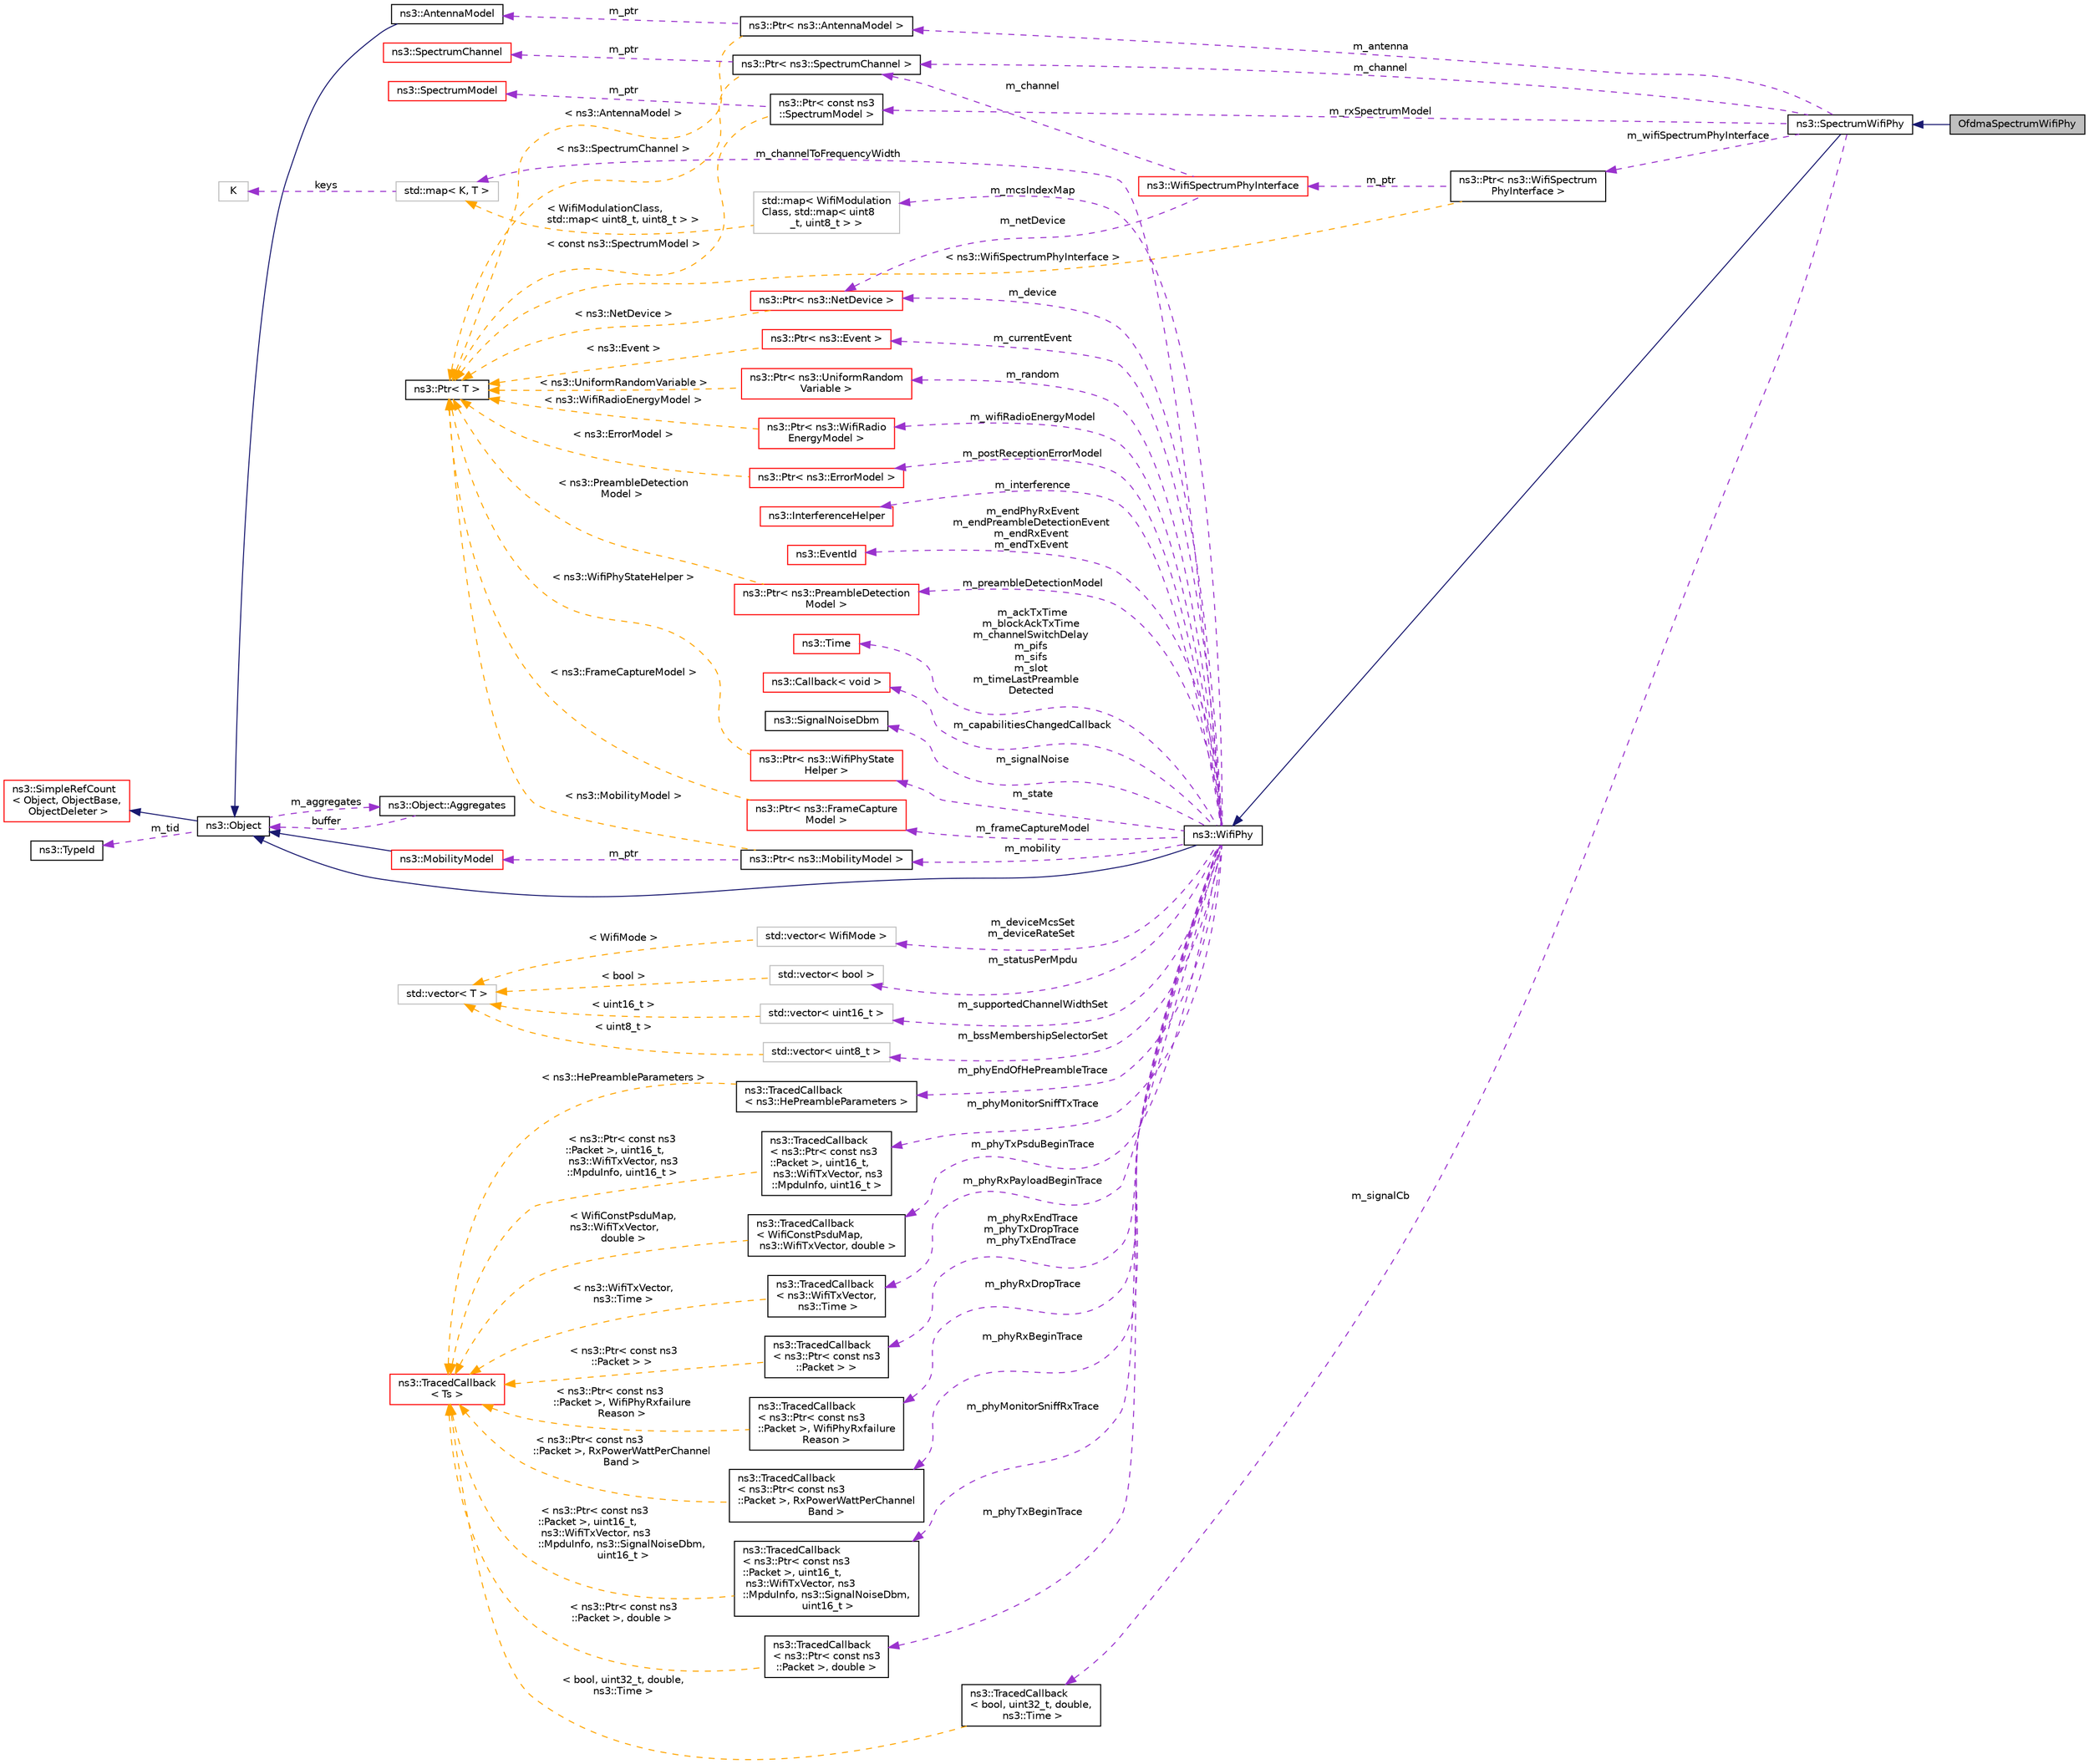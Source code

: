 digraph "OfdmaSpectrumWifiPhy"
{
 // LATEX_PDF_SIZE
  edge [fontname="Helvetica",fontsize="10",labelfontname="Helvetica",labelfontsize="10"];
  node [fontname="Helvetica",fontsize="10",shape=record];
  rankdir="LR";
  Node1 [label="OfdmaSpectrumWifiPhy",height=0.2,width=0.4,color="black", fillcolor="grey75", style="filled", fontcolor="black",tooltip=" "];
  Node2 -> Node1 [dir="back",color="midnightblue",fontsize="10",style="solid",fontname="Helvetica"];
  Node2 [label="ns3::SpectrumWifiPhy",height=0.2,width=0.4,color="black", fillcolor="white", style="filled",URL="$classns3_1_1_spectrum_wifi_phy.html",tooltip="802.11 PHY layer model"];
  Node3 -> Node2 [dir="back",color="midnightblue",fontsize="10",style="solid",fontname="Helvetica"];
  Node3 [label="ns3::WifiPhy",height=0.2,width=0.4,color="black", fillcolor="white", style="filled",URL="$classns3_1_1_wifi_phy.html",tooltip="802.11 PHY layer model"];
  Node4 -> Node3 [dir="back",color="midnightblue",fontsize="10",style="solid",fontname="Helvetica"];
  Node4 [label="ns3::Object",height=0.2,width=0.4,color="black", fillcolor="white", style="filled",URL="$classns3_1_1_object.html",tooltip="A base class which provides memory management and object aggregation."];
  Node5 -> Node4 [dir="back",color="midnightblue",fontsize="10",style="solid",fontname="Helvetica"];
  Node5 [label="ns3::SimpleRefCount\l\< Object, ObjectBase,\l ObjectDeleter \>",height=0.2,width=0.4,color="red", fillcolor="white", style="filled",URL="$classns3_1_1_simple_ref_count.html",tooltip=" "];
  Node9 -> Node4 [dir="back",color="darkorchid3",fontsize="10",style="dashed",label=" m_tid" ,fontname="Helvetica"];
  Node9 [label="ns3::TypeId",height=0.2,width=0.4,color="black", fillcolor="white", style="filled",URL="$classns3_1_1_type_id.html",tooltip="a unique identifier for an interface."];
  Node10 -> Node4 [dir="back",color="darkorchid3",fontsize="10",style="dashed",label=" m_aggregates" ,fontname="Helvetica"];
  Node10 [label="ns3::Object::Aggregates",height=0.2,width=0.4,color="black", fillcolor="white", style="filled",URL="$structns3_1_1_object_1_1_aggregates.html",tooltip="The list of Objects aggregated to this one."];
  Node4 -> Node10 [dir="back",color="darkorchid3",fontsize="10",style="dashed",label=" buffer" ,fontname="Helvetica"];
  Node11 -> Node3 [dir="back",color="darkorchid3",fontsize="10",style="dashed",label=" m_mobility" ,fontname="Helvetica"];
  Node11 [label="ns3::Ptr\< ns3::MobilityModel \>",height=0.2,width=0.4,color="black", fillcolor="white", style="filled",URL="$classns3_1_1_ptr.html",tooltip=" "];
  Node12 -> Node11 [dir="back",color="darkorchid3",fontsize="10",style="dashed",label=" m_ptr" ,fontname="Helvetica"];
  Node12 [label="ns3::MobilityModel",height=0.2,width=0.4,color="red", fillcolor="white", style="filled",URL="$classns3_1_1_mobility_model.html",tooltip="Keep track of the current position and velocity of an object."];
  Node4 -> Node12 [dir="back",color="midnightblue",fontsize="10",style="solid",fontname="Helvetica"];
  Node21 -> Node11 [dir="back",color="orange",fontsize="10",style="dashed",label=" \< ns3::MobilityModel \>" ,fontname="Helvetica"];
  Node21 [label="ns3::Ptr\< T \>",height=0.2,width=0.4,color="black", fillcolor="white", style="filled",URL="$classns3_1_1_ptr.html",tooltip="Smart pointer class similar to boost::intrusive_ptr."];
  Node25 -> Node3 [dir="back",color="darkorchid3",fontsize="10",style="dashed",label=" m_supportedChannelWidthSet" ,fontname="Helvetica"];
  Node25 [label="std::vector\< uint16_t \>",height=0.2,width=0.4,color="grey75", fillcolor="white", style="filled",tooltip=" "];
  Node26 -> Node25 [dir="back",color="orange",fontsize="10",style="dashed",label=" \< uint16_t \>" ,fontname="Helvetica"];
  Node26 [label="std::vector\< T \>",height=0.2,width=0.4,color="grey75", fillcolor="white", style="filled",tooltip=" "];
  Node27 -> Node3 [dir="back",color="darkorchid3",fontsize="10",style="dashed",label=" m_phyRxPayloadBeginTrace" ,fontname="Helvetica"];
  Node27 [label="ns3::TracedCallback\l\< ns3::WifiTxVector,\l ns3::Time \>",height=0.2,width=0.4,color="black", fillcolor="white", style="filled",URL="$classns3_1_1_traced_callback.html",tooltip=" "];
  Node14 -> Node27 [dir="back",color="orange",fontsize="10",style="dashed",label=" \< ns3::WifiTxVector,\l ns3::Time \>" ,fontname="Helvetica"];
  Node14 [label="ns3::TracedCallback\l\< Ts \>",height=0.2,width=0.4,color="red", fillcolor="white", style="filled",URL="$classns3_1_1_traced_callback.html",tooltip="Forward calls to a chain of Callback."];
  Node28 -> Node3 [dir="back",color="darkorchid3",fontsize="10",style="dashed",label=" m_phyRxEndTrace\nm_phyTxDropTrace\nm_phyTxEndTrace" ,fontname="Helvetica"];
  Node28 [label="ns3::TracedCallback\l\< ns3::Ptr\< const ns3\l::Packet \> \>",height=0.2,width=0.4,color="black", fillcolor="white", style="filled",URL="$classns3_1_1_traced_callback.html",tooltip=" "];
  Node14 -> Node28 [dir="back",color="orange",fontsize="10",style="dashed",label=" \< ns3::Ptr\< const ns3\l::Packet \> \>" ,fontname="Helvetica"];
  Node29 -> Node3 [dir="back",color="darkorchid3",fontsize="10",style="dashed",label=" m_channelToFrequencyWidth" ,fontname="Helvetica"];
  Node29 [label="std::map\< K, T \>",height=0.2,width=0.4,color="grey75", fillcolor="white", style="filled",tooltip=" "];
  Node30 -> Node29 [dir="back",color="darkorchid3",fontsize="10",style="dashed",label=" keys" ,fontname="Helvetica"];
  Node30 [label="K",height=0.2,width=0.4,color="grey75", fillcolor="white", style="filled",tooltip=" "];
  Node31 -> Node3 [dir="back",color="darkorchid3",fontsize="10",style="dashed",label=" m_mcsIndexMap" ,fontname="Helvetica"];
  Node31 [label="std::map\< WifiModulation\lClass, std::map\< uint8\l_t, uint8_t \> \>",height=0.2,width=0.4,color="grey75", fillcolor="white", style="filled",tooltip=" "];
  Node29 -> Node31 [dir="back",color="orange",fontsize="10",style="dashed",label=" \< WifiModulationClass,\l std::map\< uint8_t, uint8_t \> \>" ,fontname="Helvetica"];
  Node33 -> Node3 [dir="back",color="darkorchid3",fontsize="10",style="dashed",label=" m_bssMembershipSelectorSet" ,fontname="Helvetica"];
  Node33 [label="std::vector\< uint8_t \>",height=0.2,width=0.4,color="grey75", fillcolor="white", style="filled",tooltip=" "];
  Node26 -> Node33 [dir="back",color="orange",fontsize="10",style="dashed",label=" \< uint8_t \>" ,fontname="Helvetica"];
  Node34 -> Node3 [dir="back",color="darkorchid3",fontsize="10",style="dashed",label=" m_phyRxDropTrace" ,fontname="Helvetica"];
  Node34 [label="ns3::TracedCallback\l\< ns3::Ptr\< const ns3\l::Packet \>, WifiPhyRxfailure\lReason \>",height=0.2,width=0.4,color="black", fillcolor="white", style="filled",URL="$classns3_1_1_traced_callback.html",tooltip=" "];
  Node14 -> Node34 [dir="back",color="orange",fontsize="10",style="dashed",label=" \< ns3::Ptr\< const ns3\l::Packet \>, WifiPhyRxfailure\lReason \>" ,fontname="Helvetica"];
  Node35 -> Node3 [dir="back",color="darkorchid3",fontsize="10",style="dashed",label=" m_phyRxBeginTrace" ,fontname="Helvetica"];
  Node35 [label="ns3::TracedCallback\l\< ns3::Ptr\< const ns3\l::Packet \>, RxPowerWattPerChannel\lBand \>",height=0.2,width=0.4,color="black", fillcolor="white", style="filled",URL="$classns3_1_1_traced_callback.html",tooltip=" "];
  Node14 -> Node35 [dir="back",color="orange",fontsize="10",style="dashed",label=" \< ns3::Ptr\< const ns3\l::Packet \>, RxPowerWattPerChannel\lBand \>" ,fontname="Helvetica"];
  Node36 -> Node3 [dir="back",color="darkorchid3",fontsize="10",style="dashed",label=" m_interference" ,fontname="Helvetica"];
  Node36 [label="ns3::InterferenceHelper",height=0.2,width=0.4,color="red", fillcolor="white", style="filled",URL="$classns3_1_1_interference_helper.html",tooltip="handles interference calculations"];
  Node42 -> Node3 [dir="back",color="darkorchid3",fontsize="10",style="dashed",label=" m_endPhyRxEvent\nm_endPreambleDetectionEvent\nm_endRxEvent\nm_endTxEvent" ,fontname="Helvetica"];
  Node42 [label="ns3::EventId",height=0.2,width=0.4,color="red", fillcolor="white", style="filled",URL="$classns3_1_1_event_id.html",tooltip="An identifier for simulation events."];
  Node46 -> Node3 [dir="back",color="darkorchid3",fontsize="10",style="dashed",label=" m_preambleDetectionModel" ,fontname="Helvetica"];
  Node46 [label="ns3::Ptr\< ns3::PreambleDetection\lModel \>",height=0.2,width=0.4,color="red", fillcolor="white", style="filled",URL="$classns3_1_1_ptr.html",tooltip=" "];
  Node21 -> Node46 [dir="back",color="orange",fontsize="10",style="dashed",label=" \< ns3::PreambleDetection\lModel \>" ,fontname="Helvetica"];
  Node48 -> Node3 [dir="back",color="darkorchid3",fontsize="10",style="dashed",label=" m_device" ,fontname="Helvetica"];
  Node48 [label="ns3::Ptr\< ns3::NetDevice \>",height=0.2,width=0.4,color="red", fillcolor="white", style="filled",URL="$classns3_1_1_ptr.html",tooltip=" "];
  Node21 -> Node48 [dir="back",color="orange",fontsize="10",style="dashed",label=" \< ns3::NetDevice \>" ,fontname="Helvetica"];
  Node50 -> Node3 [dir="back",color="darkorchid3",fontsize="10",style="dashed",label=" m_deviceMcsSet\nm_deviceRateSet" ,fontname="Helvetica"];
  Node50 [label="std::vector\< WifiMode \>",height=0.2,width=0.4,color="grey75", fillcolor="white", style="filled",tooltip=" "];
  Node26 -> Node50 [dir="back",color="orange",fontsize="10",style="dashed",label=" \< WifiMode \>" ,fontname="Helvetica"];
  Node52 -> Node3 [dir="back",color="darkorchid3",fontsize="10",style="dashed",label=" m_ackTxTime\nm_blockAckTxTime\nm_channelSwitchDelay\nm_pifs\nm_sifs\nm_slot\nm_timeLastPreamble\lDetected" ,fontname="Helvetica"];
  Node52 [label="ns3::Time",height=0.2,width=0.4,color="red", fillcolor="white", style="filled",URL="$classns3_1_1_time.html",tooltip="Simulation virtual time values and global simulation resolution."];
  Node54 -> Node3 [dir="back",color="darkorchid3",fontsize="10",style="dashed",label=" m_state" ,fontname="Helvetica"];
  Node54 [label="ns3::Ptr\< ns3::WifiPhyState\lHelper \>",height=0.2,width=0.4,color="red", fillcolor="white", style="filled",URL="$classns3_1_1_ptr.html",tooltip=" "];
  Node21 -> Node54 [dir="back",color="orange",fontsize="10",style="dashed",label=" \< ns3::WifiPhyStateHelper \>" ,fontname="Helvetica"];
  Node64 -> Node3 [dir="back",color="darkorchid3",fontsize="10",style="dashed",label=" m_capabilitiesChangedCallback" ,fontname="Helvetica"];
  Node64 [label="ns3::Callback\< void \>",height=0.2,width=0.4,color="red", fillcolor="white", style="filled",URL="$classns3_1_1_callback.html",tooltip=" "];
  Node65 -> Node3 [dir="back",color="darkorchid3",fontsize="10",style="dashed",label=" m_frameCaptureModel" ,fontname="Helvetica"];
  Node65 [label="ns3::Ptr\< ns3::FrameCapture\lModel \>",height=0.2,width=0.4,color="red", fillcolor="white", style="filled",URL="$classns3_1_1_ptr.html",tooltip=" "];
  Node21 -> Node65 [dir="back",color="orange",fontsize="10",style="dashed",label=" \< ns3::FrameCaptureModel \>" ,fontname="Helvetica"];
  Node67 -> Node3 [dir="back",color="darkorchid3",fontsize="10",style="dashed",label=" m_phyMonitorSniffRxTrace" ,fontname="Helvetica"];
  Node67 [label="ns3::TracedCallback\l\< ns3::Ptr\< const ns3\l::Packet \>, uint16_t,\l ns3::WifiTxVector, ns3\l::MpduInfo, ns3::SignalNoiseDbm,\l uint16_t \>",height=0.2,width=0.4,color="black", fillcolor="white", style="filled",URL="$classns3_1_1_traced_callback.html",tooltip=" "];
  Node14 -> Node67 [dir="back",color="orange",fontsize="10",style="dashed",label=" \< ns3::Ptr\< const ns3\l::Packet \>, uint16_t,\l ns3::WifiTxVector, ns3\l::MpduInfo, ns3::SignalNoiseDbm,\l uint16_t \>" ,fontname="Helvetica"];
  Node68 -> Node3 [dir="back",color="darkorchid3",fontsize="10",style="dashed",label=" m_currentEvent" ,fontname="Helvetica"];
  Node68 [label="ns3::Ptr\< ns3::Event \>",height=0.2,width=0.4,color="red", fillcolor="white", style="filled",URL="$classns3_1_1_ptr.html",tooltip=" "];
  Node21 -> Node68 [dir="back",color="orange",fontsize="10",style="dashed",label=" \< ns3::Event \>" ,fontname="Helvetica"];
  Node62 -> Node3 [dir="back",color="darkorchid3",fontsize="10",style="dashed",label=" m_phyTxBeginTrace" ,fontname="Helvetica"];
  Node62 [label="ns3::TracedCallback\l\< ns3::Ptr\< const ns3\l::Packet \>, double \>",height=0.2,width=0.4,color="black", fillcolor="white", style="filled",URL="$classns3_1_1_traced_callback.html",tooltip=" "];
  Node14 -> Node62 [dir="back",color="orange",fontsize="10",style="dashed",label=" \< ns3::Ptr\< const ns3\l::Packet \>, double \>" ,fontname="Helvetica"];
  Node114 -> Node3 [dir="back",color="darkorchid3",fontsize="10",style="dashed",label=" m_random" ,fontname="Helvetica"];
  Node114 [label="ns3::Ptr\< ns3::UniformRandom\lVariable \>",height=0.2,width=0.4,color="red", fillcolor="white", style="filled",URL="$classns3_1_1_ptr.html",tooltip=" "];
  Node21 -> Node114 [dir="back",color="orange",fontsize="10",style="dashed",label=" \< ns3::UniformRandomVariable \>" ,fontname="Helvetica"];
  Node118 -> Node3 [dir="back",color="darkorchid3",fontsize="10",style="dashed",label=" m_signalNoise" ,fontname="Helvetica"];
  Node118 [label="ns3::SignalNoiseDbm",height=0.2,width=0.4,color="black", fillcolor="white", style="filled",URL="$structns3_1_1_signal_noise_dbm.html",tooltip="SignalNoiseDbm structure."];
  Node119 -> Node3 [dir="back",color="darkorchid3",fontsize="10",style="dashed",label=" m_statusPerMpdu" ,fontname="Helvetica"];
  Node119 [label="std::vector\< bool \>",height=0.2,width=0.4,color="grey75", fillcolor="white", style="filled",tooltip=" "];
  Node26 -> Node119 [dir="back",color="orange",fontsize="10",style="dashed",label=" \< bool \>" ,fontname="Helvetica"];
  Node120 -> Node3 [dir="back",color="darkorchid3",fontsize="10",style="dashed",label=" m_phyEndOfHePreambleTrace" ,fontname="Helvetica"];
  Node120 [label="ns3::TracedCallback\l\< ns3::HePreambleParameters \>",height=0.2,width=0.4,color="black", fillcolor="white", style="filled",URL="$classns3_1_1_traced_callback.html",tooltip=" "];
  Node14 -> Node120 [dir="back",color="orange",fontsize="10",style="dashed",label=" \< ns3::HePreambleParameters \>" ,fontname="Helvetica"];
  Node121 -> Node3 [dir="back",color="darkorchid3",fontsize="10",style="dashed",label=" m_phyMonitorSniffTxTrace" ,fontname="Helvetica"];
  Node121 [label="ns3::TracedCallback\l\< ns3::Ptr\< const ns3\l::Packet \>, uint16_t,\l ns3::WifiTxVector, ns3\l::MpduInfo, uint16_t \>",height=0.2,width=0.4,color="black", fillcolor="white", style="filled",URL="$classns3_1_1_traced_callback.html",tooltip=" "];
  Node14 -> Node121 [dir="back",color="orange",fontsize="10",style="dashed",label=" \< ns3::Ptr\< const ns3\l::Packet \>, uint16_t,\l ns3::WifiTxVector, ns3\l::MpduInfo, uint16_t \>" ,fontname="Helvetica"];
  Node122 -> Node3 [dir="back",color="darkorchid3",fontsize="10",style="dashed",label=" m_phyTxPsduBeginTrace" ,fontname="Helvetica"];
  Node122 [label="ns3::TracedCallback\l\< WifiConstPsduMap,\l ns3::WifiTxVector, double \>",height=0.2,width=0.4,color="black", fillcolor="white", style="filled",URL="$classns3_1_1_traced_callback.html",tooltip=" "];
  Node14 -> Node122 [dir="back",color="orange",fontsize="10",style="dashed",label=" \< WifiConstPsduMap,\l ns3::WifiTxVector,\l double \>" ,fontname="Helvetica"];
  Node123 -> Node3 [dir="back",color="darkorchid3",fontsize="10",style="dashed",label=" m_wifiRadioEnergyModel" ,fontname="Helvetica"];
  Node123 [label="ns3::Ptr\< ns3::WifiRadio\lEnergyModel \>",height=0.2,width=0.4,color="red", fillcolor="white", style="filled",URL="$classns3_1_1_ptr.html",tooltip=" "];
  Node21 -> Node123 [dir="back",color="orange",fontsize="10",style="dashed",label=" \< ns3::WifiRadioEnergyModel \>" ,fontname="Helvetica"];
  Node161 -> Node3 [dir="back",color="darkorchid3",fontsize="10",style="dashed",label=" m_postReceptionErrorModel" ,fontname="Helvetica"];
  Node161 [label="ns3::Ptr\< ns3::ErrorModel \>",height=0.2,width=0.4,color="red", fillcolor="white", style="filled",URL="$classns3_1_1_ptr.html",tooltip=" "];
  Node21 -> Node161 [dir="back",color="orange",fontsize="10",style="dashed",label=" \< ns3::ErrorModel \>" ,fontname="Helvetica"];
  Node163 -> Node2 [dir="back",color="darkorchid3",fontsize="10",style="dashed",label=" m_channel" ,fontname="Helvetica"];
  Node163 [label="ns3::Ptr\< ns3::SpectrumChannel \>",height=0.2,width=0.4,color="black", fillcolor="white", style="filled",URL="$classns3_1_1_ptr.html",tooltip=" "];
  Node164 -> Node163 [dir="back",color="darkorchid3",fontsize="10",style="dashed",label=" m_ptr" ,fontname="Helvetica"];
  Node164 [label="ns3::SpectrumChannel",height=0.2,width=0.4,color="red", fillcolor="white", style="filled",URL="$classns3_1_1_spectrum_channel.html",tooltip="Defines the interface for spectrum-aware channel implementations."];
  Node21 -> Node163 [dir="back",color="orange",fontsize="10",style="dashed",label=" \< ns3::SpectrumChannel \>" ,fontname="Helvetica"];
  Node175 -> Node2 [dir="back",color="darkorchid3",fontsize="10",style="dashed",label=" m_antenna" ,fontname="Helvetica"];
  Node175 [label="ns3::Ptr\< ns3::AntennaModel \>",height=0.2,width=0.4,color="black", fillcolor="white", style="filled",URL="$classns3_1_1_ptr.html",tooltip=" "];
  Node176 -> Node175 [dir="back",color="darkorchid3",fontsize="10",style="dashed",label=" m_ptr" ,fontname="Helvetica"];
  Node176 [label="ns3::AntennaModel",height=0.2,width=0.4,color="black", fillcolor="white", style="filled",URL="$classns3_1_1_antenna_model.html",tooltip="interface for antenna radiation pattern models"];
  Node4 -> Node176 [dir="back",color="midnightblue",fontsize="10",style="solid",fontname="Helvetica"];
  Node21 -> Node175 [dir="back",color="orange",fontsize="10",style="dashed",label=" \< ns3::AntennaModel \>" ,fontname="Helvetica"];
  Node177 -> Node2 [dir="back",color="darkorchid3",fontsize="10",style="dashed",label=" m_wifiSpectrumPhyInterface" ,fontname="Helvetica"];
  Node177 [label="ns3::Ptr\< ns3::WifiSpectrum\lPhyInterface \>",height=0.2,width=0.4,color="black", fillcolor="white", style="filled",URL="$classns3_1_1_ptr.html",tooltip=" "];
  Node178 -> Node177 [dir="back",color="darkorchid3",fontsize="10",style="dashed",label=" m_ptr" ,fontname="Helvetica"];
  Node178 [label="ns3::WifiSpectrumPhyInterface",height=0.2,width=0.4,color="red", fillcolor="white", style="filled",URL="$classns3_1_1_wifi_spectrum_phy_interface.html",tooltip="This class is an adaptor between class SpectrumWifiPhy (which inherits from WifiPhy) and class Spectr..."];
  Node163 -> Node178 [dir="back",color="darkorchid3",fontsize="10",style="dashed",label=" m_channel" ,fontname="Helvetica"];
  Node48 -> Node178 [dir="back",color="darkorchid3",fontsize="10",style="dashed",label=" m_netDevice" ,fontname="Helvetica"];
  Node21 -> Node177 [dir="back",color="orange",fontsize="10",style="dashed",label=" \< ns3::WifiSpectrumPhyInterface \>" ,fontname="Helvetica"];
  Node181 -> Node2 [dir="back",color="darkorchid3",fontsize="10",style="dashed",label=" m_signalCb" ,fontname="Helvetica"];
  Node181 [label="ns3::TracedCallback\l\< bool, uint32_t, double,\l ns3::Time \>",height=0.2,width=0.4,color="black", fillcolor="white", style="filled",URL="$classns3_1_1_traced_callback.html",tooltip=" "];
  Node14 -> Node181 [dir="back",color="orange",fontsize="10",style="dashed",label=" \< bool, uint32_t, double,\l ns3::Time \>" ,fontname="Helvetica"];
  Node182 -> Node2 [dir="back",color="darkorchid3",fontsize="10",style="dashed",label=" m_rxSpectrumModel" ,fontname="Helvetica"];
  Node182 [label="ns3::Ptr\< const ns3\l::SpectrumModel \>",height=0.2,width=0.4,color="black", fillcolor="white", style="filled",URL="$classns3_1_1_ptr.html",tooltip=" "];
  Node183 -> Node182 [dir="back",color="darkorchid3",fontsize="10",style="dashed",label=" m_ptr" ,fontname="Helvetica"];
  Node183 [label="ns3::SpectrumModel",height=0.2,width=0.4,color="red", fillcolor="white", style="filled",URL="$classns3_1_1_spectrum_model.html",tooltip="Set of frequency values implementing the domain of the functions in the Function Space defined by Spe..."];
  Node21 -> Node182 [dir="back",color="orange",fontsize="10",style="dashed",label=" \< const ns3::SpectrumModel \>" ,fontname="Helvetica"];
}
